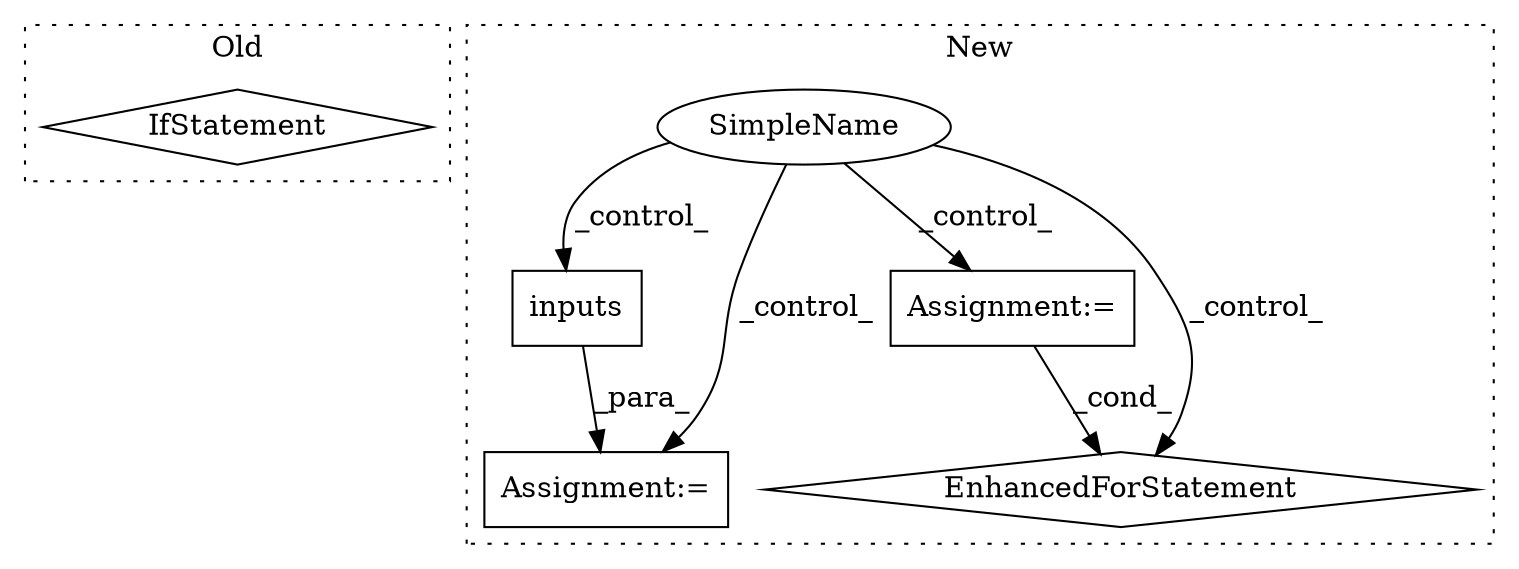 digraph G {
subgraph cluster0 {
1 [label="IfStatement" a="25" s="12036,12062" l="4,2" shape="diamond"];
label = "Old";
style="dotted";
}
subgraph cluster1 {
2 [label="inputs" a="32" s="9682,9691" l="7,1" shape="box"];
3 [label="Assignment:=" a="7" s="9666" l="2" shape="box"];
4 [label="SimpleName" a="42" s="" l="" shape="ellipse"];
5 [label="Assignment:=" a="7" s="9995,10086" l="69,2" shape="box"];
6 [label="EnhancedForStatement" a="70" s="9995,10086" l="69,2" shape="diamond"];
label = "New";
style="dotted";
}
2 -> 3 [label="_para_"];
4 -> 3 [label="_control_"];
4 -> 5 [label="_control_"];
4 -> 2 [label="_control_"];
4 -> 6 [label="_control_"];
5 -> 6 [label="_cond_"];
}